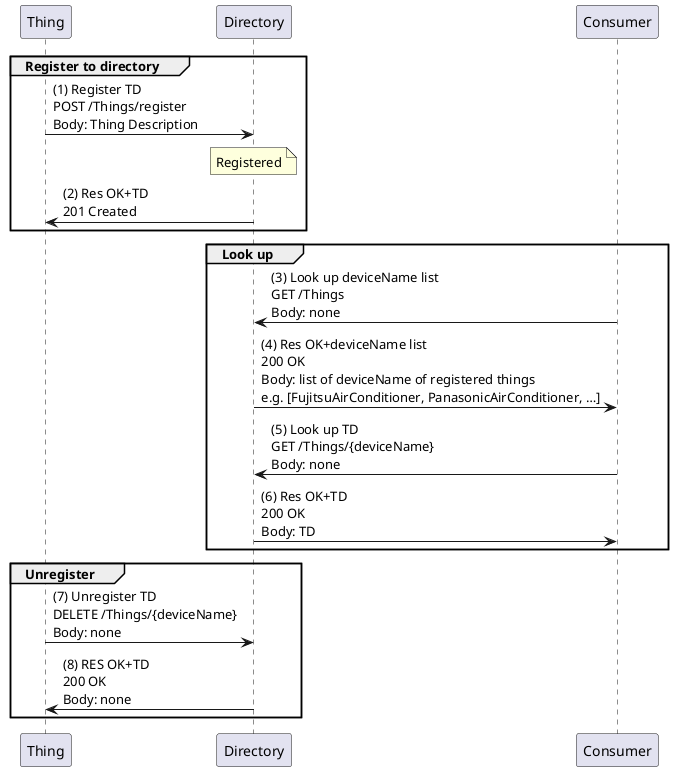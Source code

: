 @startuml
skinparam defaultFontName "Noto Sans"
participant "Thing" as Thing
participant "Directory" as Directory
participant "Consumer" as Consumer

group Register to directory
    Thing -> Directory : (1) Register TD\nPOST /Things/register\nBody: Thing Description
    note over Directory : Registered
    Directory -> Thing : (2) Res OK+TD\n201 Created
end
group Look up 
    Consumer -> Directory : (3) Look up deviceName list\nGET /Things\nBody: none
    Directory -> Consumer : (4) Res OK+deviceName list\n200 OK\nBody: list of deviceName of registered things\ne.g. [FujitsuAirConditioner, PanasonicAirConditioner, …]
    Consumer -> Directory : (5) Look up TD\nGET /Things/{deviceName}\nBody: none
    Directory -> Consumer : (6) Res OK+TD\n200 OK\nBody: TD
end
group Unregister
    Thing -> Directory : (7) Unregister TD\nDELETE /Things/{deviceName}\nBody: none
    Directory -> Thing : (8) RES OK+TD\n200 OK\nBody: none
end
@enduml